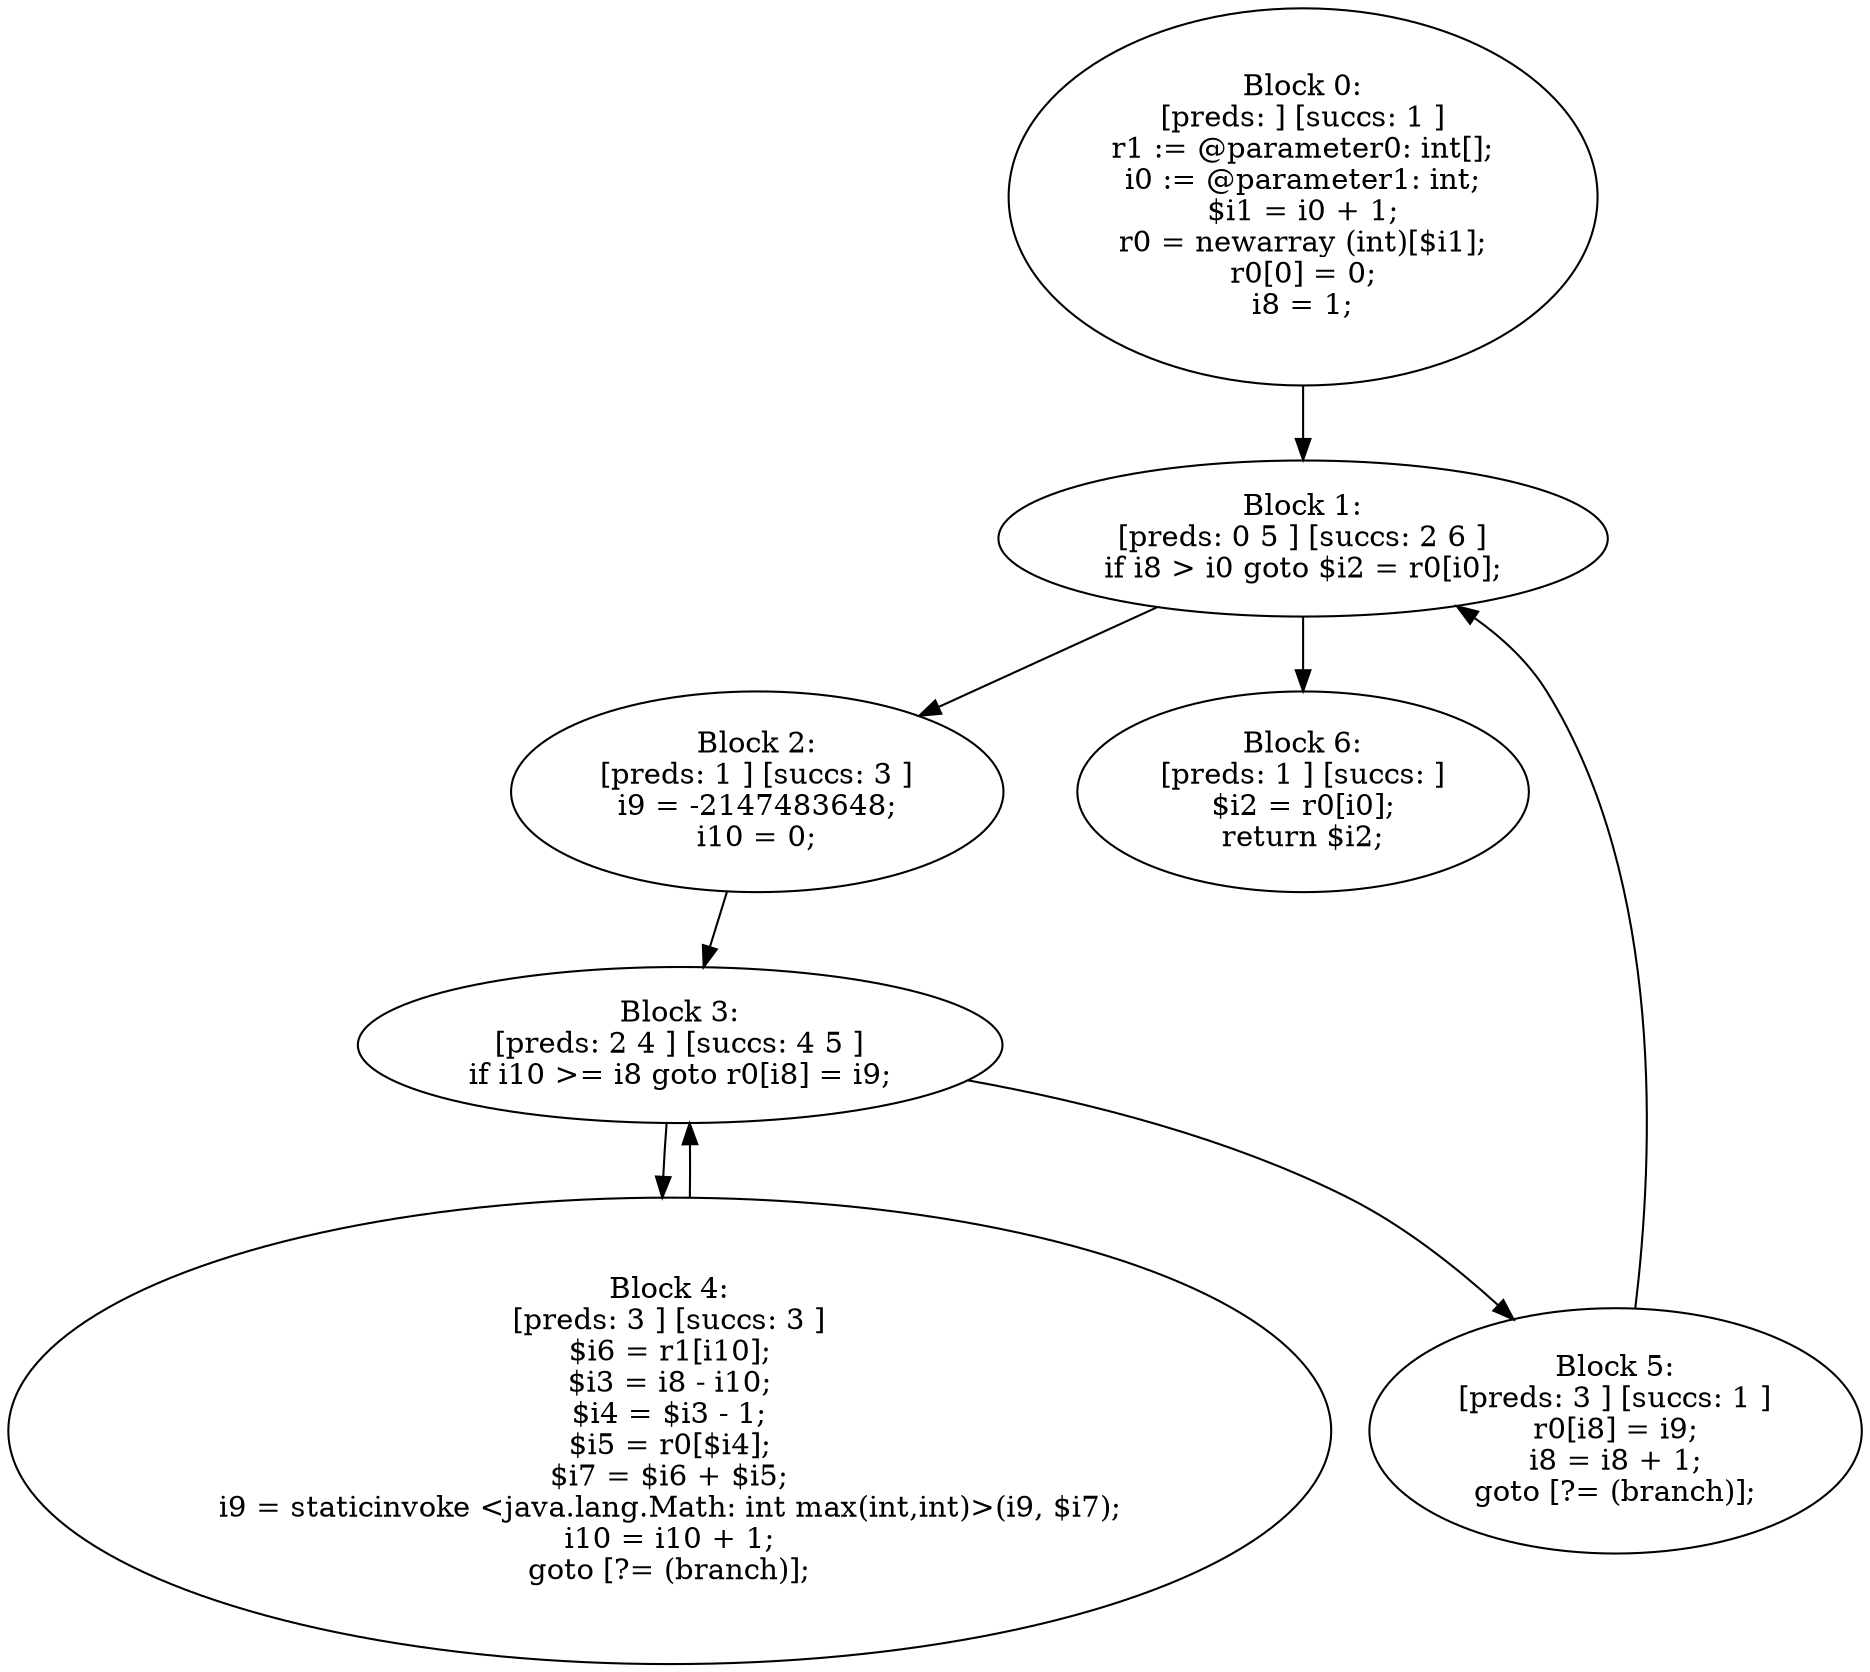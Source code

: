 digraph "unitGraph" {
    "Block 0:
[preds: ] [succs: 1 ]
r1 := @parameter0: int[];
i0 := @parameter1: int;
$i1 = i0 + 1;
r0 = newarray (int)[$i1];
r0[0] = 0;
i8 = 1;
"
    "Block 1:
[preds: 0 5 ] [succs: 2 6 ]
if i8 > i0 goto $i2 = r0[i0];
"
    "Block 2:
[preds: 1 ] [succs: 3 ]
i9 = -2147483648;
i10 = 0;
"
    "Block 3:
[preds: 2 4 ] [succs: 4 5 ]
if i10 >= i8 goto r0[i8] = i9;
"
    "Block 4:
[preds: 3 ] [succs: 3 ]
$i6 = r1[i10];
$i3 = i8 - i10;
$i4 = $i3 - 1;
$i5 = r0[$i4];
$i7 = $i6 + $i5;
i9 = staticinvoke <java.lang.Math: int max(int,int)>(i9, $i7);
i10 = i10 + 1;
goto [?= (branch)];
"
    "Block 5:
[preds: 3 ] [succs: 1 ]
r0[i8] = i9;
i8 = i8 + 1;
goto [?= (branch)];
"
    "Block 6:
[preds: 1 ] [succs: ]
$i2 = r0[i0];
return $i2;
"
    "Block 0:
[preds: ] [succs: 1 ]
r1 := @parameter0: int[];
i0 := @parameter1: int;
$i1 = i0 + 1;
r0 = newarray (int)[$i1];
r0[0] = 0;
i8 = 1;
"->"Block 1:
[preds: 0 5 ] [succs: 2 6 ]
if i8 > i0 goto $i2 = r0[i0];
";
    "Block 1:
[preds: 0 5 ] [succs: 2 6 ]
if i8 > i0 goto $i2 = r0[i0];
"->"Block 2:
[preds: 1 ] [succs: 3 ]
i9 = -2147483648;
i10 = 0;
";
    "Block 1:
[preds: 0 5 ] [succs: 2 6 ]
if i8 > i0 goto $i2 = r0[i0];
"->"Block 6:
[preds: 1 ] [succs: ]
$i2 = r0[i0];
return $i2;
";
    "Block 2:
[preds: 1 ] [succs: 3 ]
i9 = -2147483648;
i10 = 0;
"->"Block 3:
[preds: 2 4 ] [succs: 4 5 ]
if i10 >= i8 goto r0[i8] = i9;
";
    "Block 3:
[preds: 2 4 ] [succs: 4 5 ]
if i10 >= i8 goto r0[i8] = i9;
"->"Block 4:
[preds: 3 ] [succs: 3 ]
$i6 = r1[i10];
$i3 = i8 - i10;
$i4 = $i3 - 1;
$i5 = r0[$i4];
$i7 = $i6 + $i5;
i9 = staticinvoke <java.lang.Math: int max(int,int)>(i9, $i7);
i10 = i10 + 1;
goto [?= (branch)];
";
    "Block 3:
[preds: 2 4 ] [succs: 4 5 ]
if i10 >= i8 goto r0[i8] = i9;
"->"Block 5:
[preds: 3 ] [succs: 1 ]
r0[i8] = i9;
i8 = i8 + 1;
goto [?= (branch)];
";
    "Block 4:
[preds: 3 ] [succs: 3 ]
$i6 = r1[i10];
$i3 = i8 - i10;
$i4 = $i3 - 1;
$i5 = r0[$i4];
$i7 = $i6 + $i5;
i9 = staticinvoke <java.lang.Math: int max(int,int)>(i9, $i7);
i10 = i10 + 1;
goto [?= (branch)];
"->"Block 3:
[preds: 2 4 ] [succs: 4 5 ]
if i10 >= i8 goto r0[i8] = i9;
";
    "Block 5:
[preds: 3 ] [succs: 1 ]
r0[i8] = i9;
i8 = i8 + 1;
goto [?= (branch)];
"->"Block 1:
[preds: 0 5 ] [succs: 2 6 ]
if i8 > i0 goto $i2 = r0[i0];
";
}
